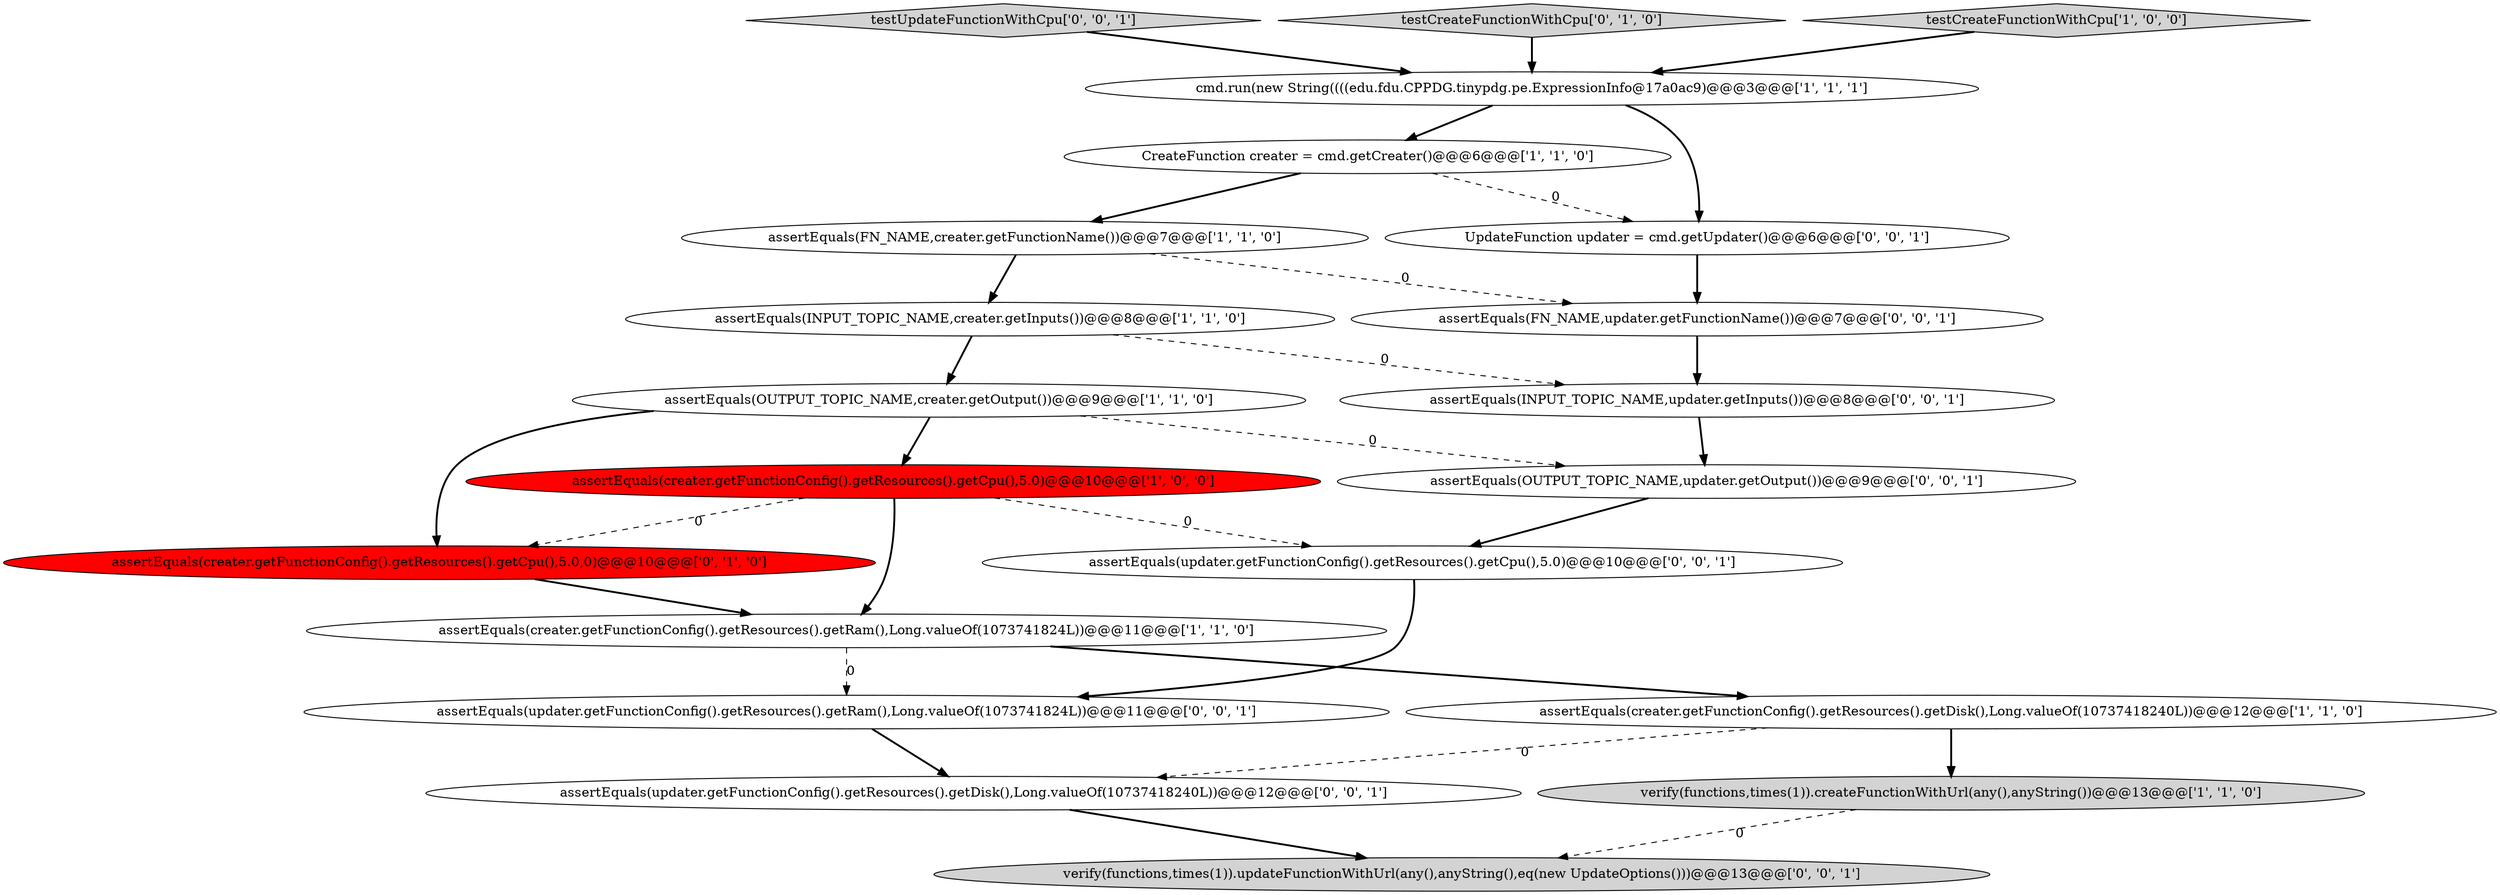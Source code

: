 digraph {
16 [style = filled, label = "assertEquals(updater.getFunctionConfig().getResources().getDisk(),Long.valueOf(10737418240L))@@@12@@@['0', '0', '1']", fillcolor = white, shape = ellipse image = "AAA0AAABBB3BBB"];
15 [style = filled, label = "testUpdateFunctionWithCpu['0', '0', '1']", fillcolor = lightgray, shape = diamond image = "AAA0AAABBB3BBB"];
19 [style = filled, label = "assertEquals(updater.getFunctionConfig().getResources().getCpu(),5.0)@@@10@@@['0', '0', '1']", fillcolor = white, shape = ellipse image = "AAA0AAABBB3BBB"];
17 [style = filled, label = "verify(functions,times(1)).updateFunctionWithUrl(any(),anyString(),eq(new UpdateOptions()))@@@13@@@['0', '0', '1']", fillcolor = lightgray, shape = ellipse image = "AAA0AAABBB3BBB"];
8 [style = filled, label = "cmd.run(new String((((edu.fdu.CPPDG.tinypdg.pe.ExpressionInfo@17a0ac9)@@@3@@@['1', '1', '1']", fillcolor = white, shape = ellipse image = "AAA0AAABBB1BBB"];
2 [style = filled, label = "assertEquals(creater.getFunctionConfig().getResources().getCpu(),5.0)@@@10@@@['1', '0', '0']", fillcolor = red, shape = ellipse image = "AAA1AAABBB1BBB"];
12 [style = filled, label = "UpdateFunction updater = cmd.getUpdater()@@@6@@@['0', '0', '1']", fillcolor = white, shape = ellipse image = "AAA0AAABBB3BBB"];
6 [style = filled, label = "assertEquals(INPUT_TOPIC_NAME,creater.getInputs())@@@8@@@['1', '1', '0']", fillcolor = white, shape = ellipse image = "AAA0AAABBB1BBB"];
3 [style = filled, label = "assertEquals(creater.getFunctionConfig().getResources().getDisk(),Long.valueOf(10737418240L))@@@12@@@['1', '1', '0']", fillcolor = white, shape = ellipse image = "AAA0AAABBB1BBB"];
5 [style = filled, label = "CreateFunction creater = cmd.getCreater()@@@6@@@['1', '1', '0']", fillcolor = white, shape = ellipse image = "AAA0AAABBB1BBB"];
20 [style = filled, label = "assertEquals(updater.getFunctionConfig().getResources().getRam(),Long.valueOf(1073741824L))@@@11@@@['0', '0', '1']", fillcolor = white, shape = ellipse image = "AAA0AAABBB3BBB"];
10 [style = filled, label = "testCreateFunctionWithCpu['0', '1', '0']", fillcolor = lightgray, shape = diamond image = "AAA0AAABBB2BBB"];
7 [style = filled, label = "testCreateFunctionWithCpu['1', '0', '0']", fillcolor = lightgray, shape = diamond image = "AAA0AAABBB1BBB"];
11 [style = filled, label = "assertEquals(creater.getFunctionConfig().getResources().getCpu(),5.0,0)@@@10@@@['0', '1', '0']", fillcolor = red, shape = ellipse image = "AAA1AAABBB2BBB"];
13 [style = filled, label = "assertEquals(INPUT_TOPIC_NAME,updater.getInputs())@@@8@@@['0', '0', '1']", fillcolor = white, shape = ellipse image = "AAA0AAABBB3BBB"];
1 [style = filled, label = "assertEquals(creater.getFunctionConfig().getResources().getRam(),Long.valueOf(1073741824L))@@@11@@@['1', '1', '0']", fillcolor = white, shape = ellipse image = "AAA0AAABBB1BBB"];
14 [style = filled, label = "assertEquals(OUTPUT_TOPIC_NAME,updater.getOutput())@@@9@@@['0', '0', '1']", fillcolor = white, shape = ellipse image = "AAA0AAABBB3BBB"];
0 [style = filled, label = "assertEquals(FN_NAME,creater.getFunctionName())@@@7@@@['1', '1', '0']", fillcolor = white, shape = ellipse image = "AAA0AAABBB1BBB"];
9 [style = filled, label = "assertEquals(OUTPUT_TOPIC_NAME,creater.getOutput())@@@9@@@['1', '1', '0']", fillcolor = white, shape = ellipse image = "AAA0AAABBB1BBB"];
18 [style = filled, label = "assertEquals(FN_NAME,updater.getFunctionName())@@@7@@@['0', '0', '1']", fillcolor = white, shape = ellipse image = "AAA0AAABBB3BBB"];
4 [style = filled, label = "verify(functions,times(1)).createFunctionWithUrl(any(),anyString())@@@13@@@['1', '1', '0']", fillcolor = lightgray, shape = ellipse image = "AAA0AAABBB1BBB"];
5->12 [style = dashed, label="0"];
2->19 [style = dashed, label="0"];
9->11 [style = bold, label=""];
4->17 [style = dashed, label="0"];
0->6 [style = bold, label=""];
9->2 [style = bold, label=""];
11->1 [style = bold, label=""];
2->1 [style = bold, label=""];
19->20 [style = bold, label=""];
1->3 [style = bold, label=""];
14->19 [style = bold, label=""];
16->17 [style = bold, label=""];
7->8 [style = bold, label=""];
3->4 [style = bold, label=""];
1->20 [style = dashed, label="0"];
9->14 [style = dashed, label="0"];
20->16 [style = bold, label=""];
6->13 [style = dashed, label="0"];
8->5 [style = bold, label=""];
5->0 [style = bold, label=""];
10->8 [style = bold, label=""];
12->18 [style = bold, label=""];
18->13 [style = bold, label=""];
0->18 [style = dashed, label="0"];
2->11 [style = dashed, label="0"];
6->9 [style = bold, label=""];
13->14 [style = bold, label=""];
15->8 [style = bold, label=""];
8->12 [style = bold, label=""];
3->16 [style = dashed, label="0"];
}
